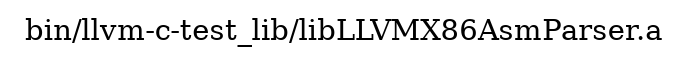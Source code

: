 digraph "bin/llvm-c-test_lib/libLLVMX86AsmParser.a" {
	label="bin/llvm-c-test_lib/libLLVMX86AsmParser.a";
	rankdir=LR;

}
